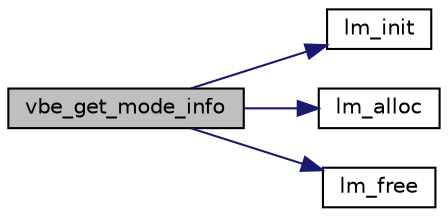 digraph "vbe_get_mode_info"
{
  edge [fontname="Helvetica",fontsize="10",labelfontname="Helvetica",labelfontsize="10"];
  node [fontname="Helvetica",fontsize="10",shape=record];
  rankdir="LR";
  Node1 [label="vbe_get_mode_info",height=0.2,width=0.4,color="black", fillcolor="grey75", style="filled", fontcolor="black"];
  Node1 -> Node2 [color="midnightblue",fontsize="10",style="solid",fontname="Helvetica"];
  Node2 [label="lm_init",height=0.2,width=0.4,color="black", fillcolor="white", style="filled",URL="$group__lmlib.html#ga00a9c17c01e794a6bfc80fc5c6ab1ed1",tooltip="Initializes the low memory area, the region up to the 1 MByte physical address, by mapping it on the ..."];
  Node1 -> Node3 [color="midnightblue",fontsize="10",style="solid",fontname="Helvetica"];
  Node3 [label="lm_alloc",height=0.2,width=0.4,color="black", fillcolor="white", style="filled",URL="$group__lmlib.html#gae45d971ce2ffcf4dc2677eba033a92cd",tooltip="Allocates a memory block in low memory area with the specified size. "];
  Node1 -> Node4 [color="midnightblue",fontsize="10",style="solid",fontname="Helvetica"];
  Node4 [label="lm_free",height=0.2,width=0.4,color="black", fillcolor="white", style="filled",URL="$group__lmlib.html#ga73e89d9c297b7390021fb545513579c6",tooltip="Frees a memory block in the low memory area, previously allocated using lm_alloc() ..."];
}
